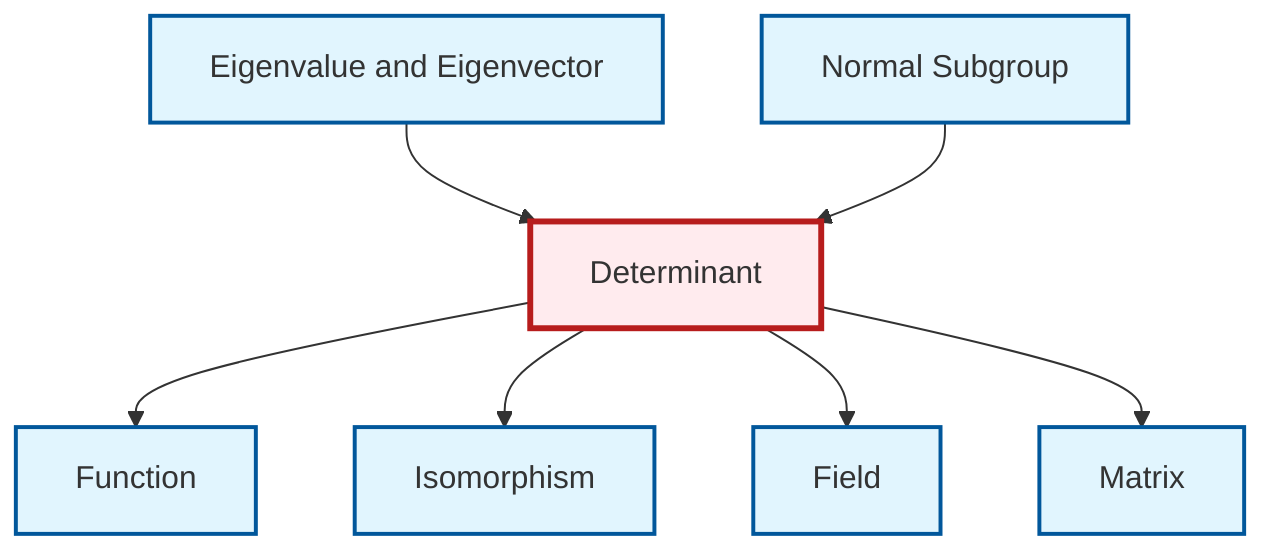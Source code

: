 graph TD
    classDef definition fill:#e1f5fe,stroke:#01579b,stroke-width:2px
    classDef theorem fill:#f3e5f5,stroke:#4a148c,stroke-width:2px
    classDef axiom fill:#fff3e0,stroke:#e65100,stroke-width:2px
    classDef example fill:#e8f5e9,stroke:#1b5e20,stroke-width:2px
    classDef current fill:#ffebee,stroke:#b71c1c,stroke-width:3px
    def-isomorphism["Isomorphism"]:::definition
    def-eigenvalue-eigenvector["Eigenvalue and Eigenvector"]:::definition
    def-determinant["Determinant"]:::definition
    def-field["Field"]:::definition
    def-matrix["Matrix"]:::definition
    def-function["Function"]:::definition
    def-normal-subgroup["Normal Subgroup"]:::definition
    def-eigenvalue-eigenvector --> def-determinant
    def-determinant --> def-function
    def-determinant --> def-isomorphism
    def-normal-subgroup --> def-determinant
    def-determinant --> def-field
    def-determinant --> def-matrix
    class def-determinant current